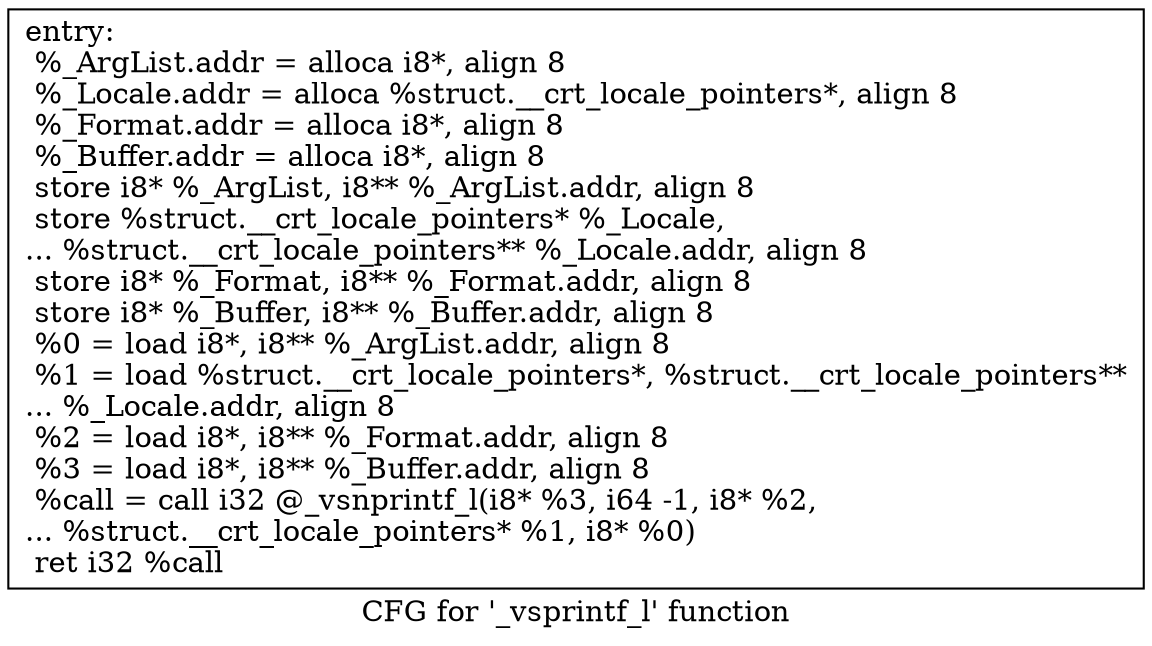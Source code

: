 digraph "CFG for '_vsprintf_l' function" {
	label="CFG for '_vsprintf_l' function";

	Node0xab7b10 [shape=record,label="{entry:\l  %_ArgList.addr = alloca i8*, align 8\l  %_Locale.addr = alloca %struct.__crt_locale_pointers*, align 8\l  %_Format.addr = alloca i8*, align 8\l  %_Buffer.addr = alloca i8*, align 8\l  store i8* %_ArgList, i8** %_ArgList.addr, align 8\l  store %struct.__crt_locale_pointers* %_Locale,\l... %struct.__crt_locale_pointers** %_Locale.addr, align 8\l  store i8* %_Format, i8** %_Format.addr, align 8\l  store i8* %_Buffer, i8** %_Buffer.addr, align 8\l  %0 = load i8*, i8** %_ArgList.addr, align 8\l  %1 = load %struct.__crt_locale_pointers*, %struct.__crt_locale_pointers**\l... %_Locale.addr, align 8\l  %2 = load i8*, i8** %_Format.addr, align 8\l  %3 = load i8*, i8** %_Buffer.addr, align 8\l  %call = call i32 @_vsnprintf_l(i8* %3, i64 -1, i8* %2,\l... %struct.__crt_locale_pointers* %1, i8* %0)\l  ret i32 %call\l}"];
}
